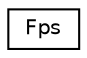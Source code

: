 digraph "クラス階層図"
{
 // LATEX_PDF_SIZE
  edge [fontname="Helvetica",fontsize="10",labelfontname="Helvetica",labelfontsize="10"];
  node [fontname="Helvetica",fontsize="10",shape=record];
  rankdir="LR";
  Node0 [label="Fps",height=0.2,width=0.4,color="black", fillcolor="white", style="filled",URL="$class_fps.html",tooltip="Fpsを固定するクラス(シングルトン)"];
}

